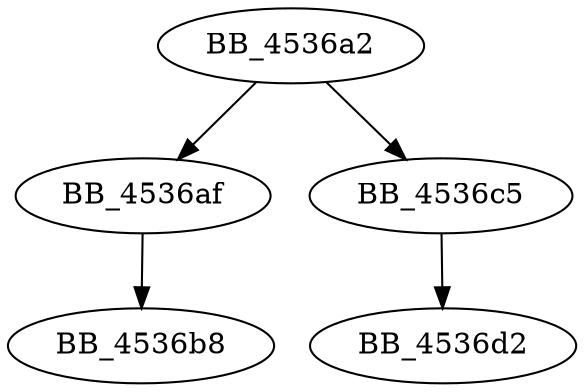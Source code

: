 DiGraph sub_4536A2{
BB_4536a2->BB_4536af
BB_4536a2->BB_4536c5
BB_4536af->BB_4536b8
BB_4536c5->BB_4536d2
}
